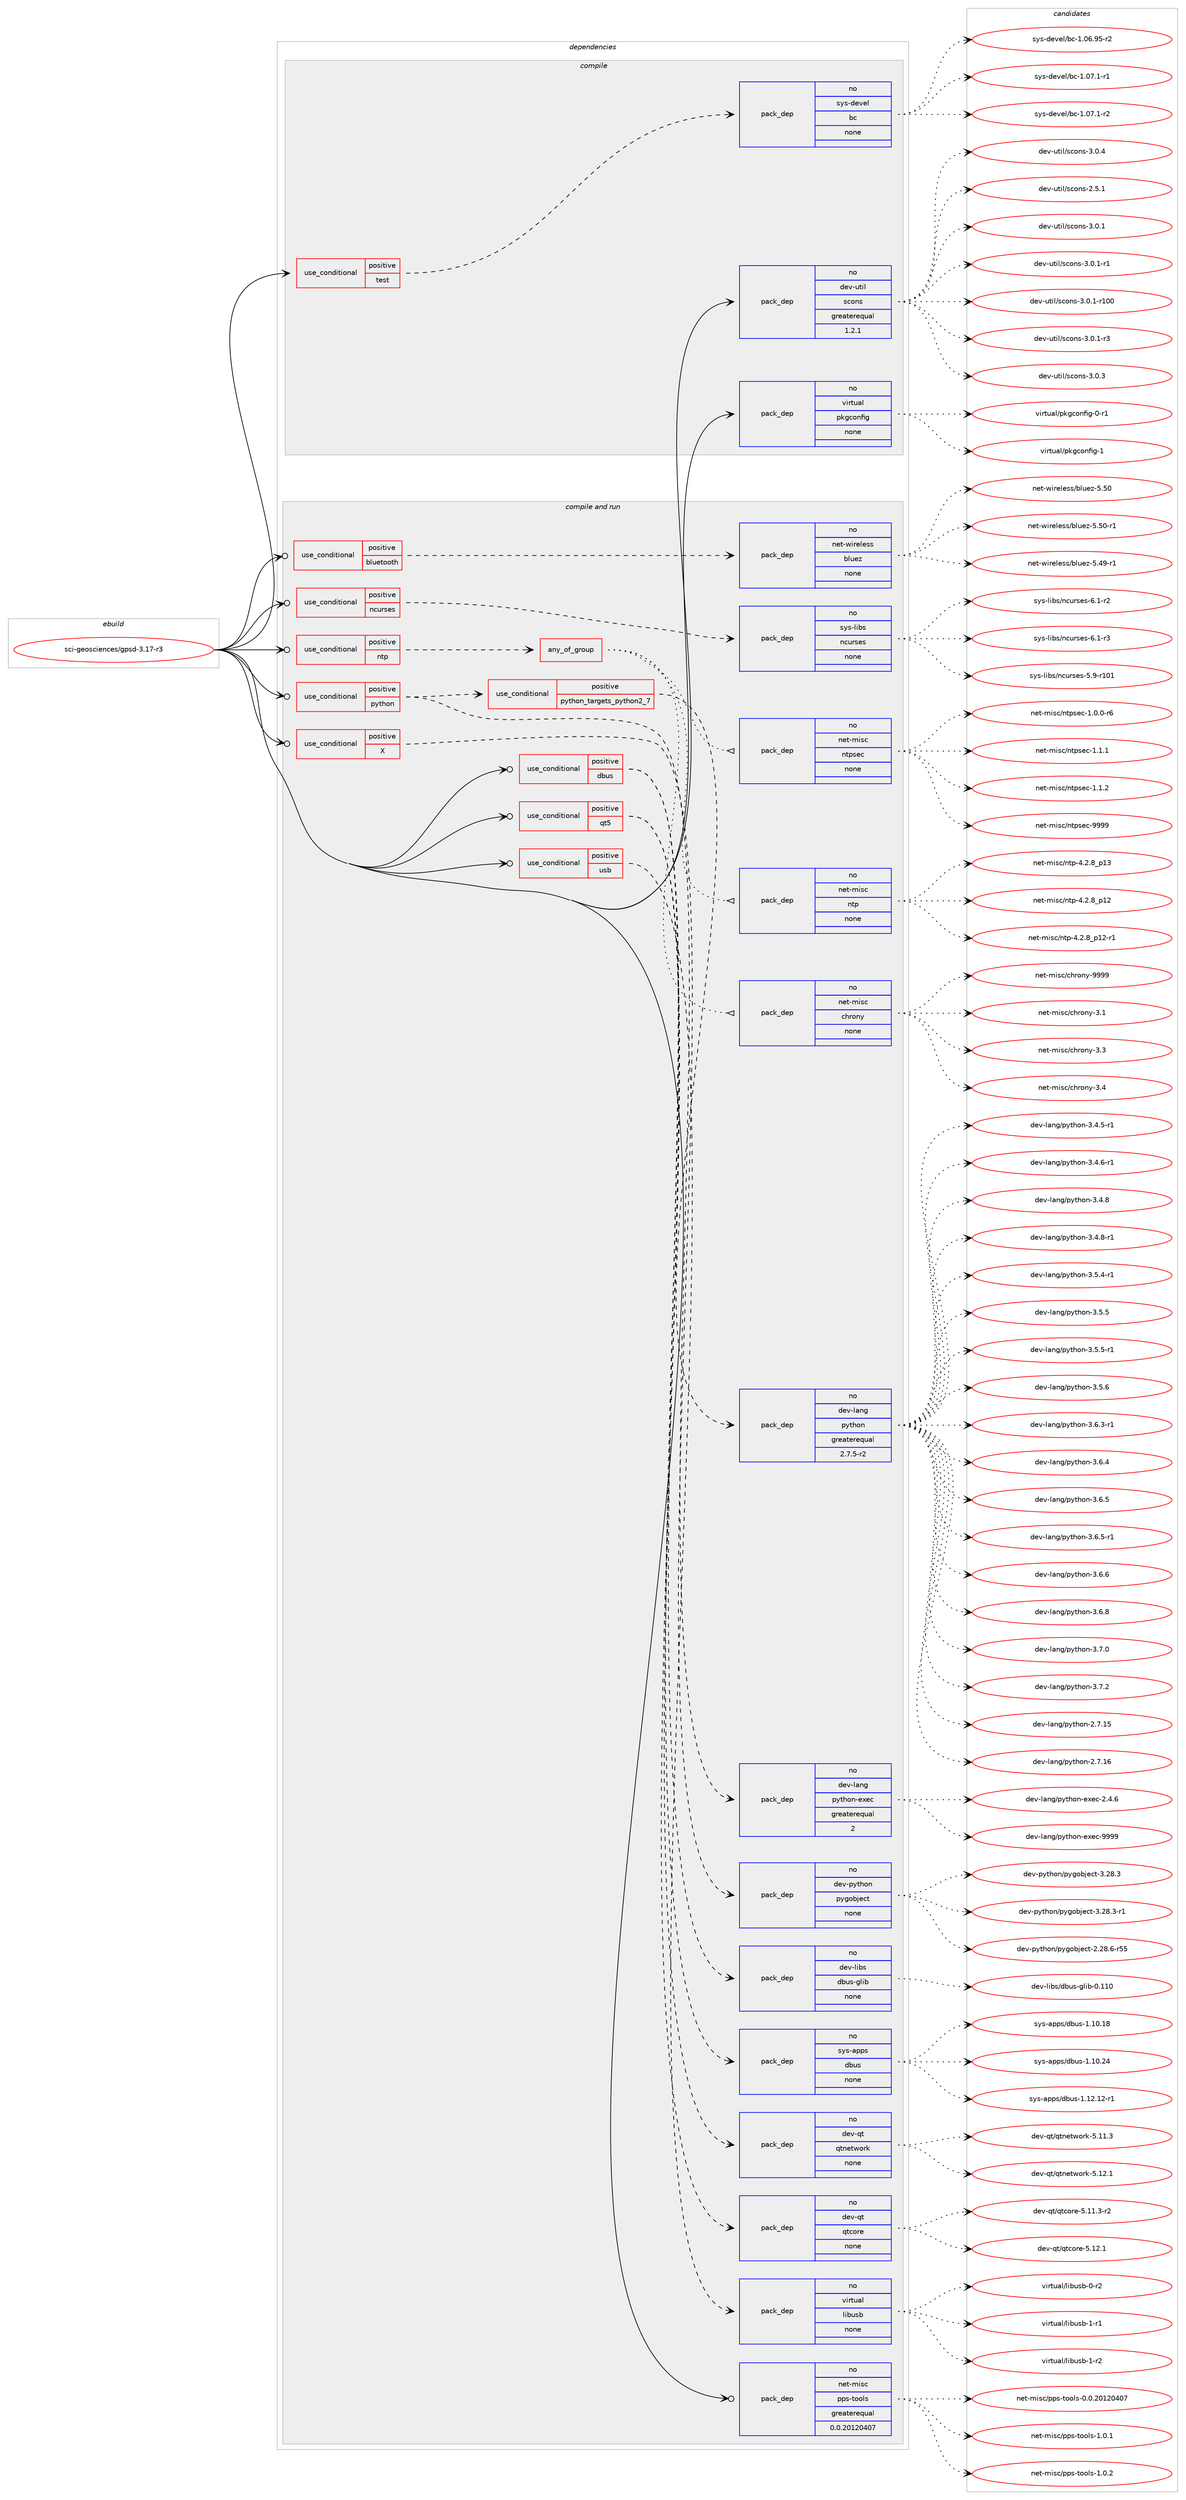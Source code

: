 digraph prolog {

# *************
# Graph options
# *************

newrank=true;
concentrate=true;
compound=true;
graph [rankdir=LR,fontname=Helvetica,fontsize=10,ranksep=1.5];#, ranksep=2.5, nodesep=0.2];
edge  [arrowhead=vee];
node  [fontname=Helvetica,fontsize=10];

# **********
# The ebuild
# **********

subgraph cluster_leftcol {
color=gray;
rank=same;
label=<<i>ebuild</i>>;
id [label="sci-geosciences/gpsd-3.17-r3", color=red, width=4, href="../sci-geosciences/gpsd-3.17-r3.svg"];
}

# ****************
# The dependencies
# ****************

subgraph cluster_midcol {
color=gray;
label=<<i>dependencies</i>>;
subgraph cluster_compile {
fillcolor="#eeeeee";
style=filled;
label=<<i>compile</i>>;
subgraph cond452726 {
dependency1690539 [label=<<TABLE BORDER="0" CELLBORDER="1" CELLSPACING="0" CELLPADDING="4"><TR><TD ROWSPAN="3" CELLPADDING="10">use_conditional</TD></TR><TR><TD>positive</TD></TR><TR><TD>test</TD></TR></TABLE>>, shape=none, color=red];
subgraph pack1210117 {
dependency1690540 [label=<<TABLE BORDER="0" CELLBORDER="1" CELLSPACING="0" CELLPADDING="4" WIDTH="220"><TR><TD ROWSPAN="6" CELLPADDING="30">pack_dep</TD></TR><TR><TD WIDTH="110">no</TD></TR><TR><TD>sys-devel</TD></TR><TR><TD>bc</TD></TR><TR><TD>none</TD></TR><TR><TD></TD></TR></TABLE>>, shape=none, color=blue];
}
dependency1690539:e -> dependency1690540:w [weight=20,style="dashed",arrowhead="vee"];
}
id:e -> dependency1690539:w [weight=20,style="solid",arrowhead="vee"];
subgraph pack1210118 {
dependency1690541 [label=<<TABLE BORDER="0" CELLBORDER="1" CELLSPACING="0" CELLPADDING="4" WIDTH="220"><TR><TD ROWSPAN="6" CELLPADDING="30">pack_dep</TD></TR><TR><TD WIDTH="110">no</TD></TR><TR><TD>dev-util</TD></TR><TR><TD>scons</TD></TR><TR><TD>greaterequal</TD></TR><TR><TD>1.2.1</TD></TR></TABLE>>, shape=none, color=blue];
}
id:e -> dependency1690541:w [weight=20,style="solid",arrowhead="vee"];
subgraph pack1210119 {
dependency1690542 [label=<<TABLE BORDER="0" CELLBORDER="1" CELLSPACING="0" CELLPADDING="4" WIDTH="220"><TR><TD ROWSPAN="6" CELLPADDING="30">pack_dep</TD></TR><TR><TD WIDTH="110">no</TD></TR><TR><TD>virtual</TD></TR><TR><TD>pkgconfig</TD></TR><TR><TD>none</TD></TR><TR><TD></TD></TR></TABLE>>, shape=none, color=blue];
}
id:e -> dependency1690542:w [weight=20,style="solid",arrowhead="vee"];
}
subgraph cluster_compileandrun {
fillcolor="#eeeeee";
style=filled;
label=<<i>compile and run</i>>;
subgraph cond452727 {
dependency1690543 [label=<<TABLE BORDER="0" CELLBORDER="1" CELLSPACING="0" CELLPADDING="4"><TR><TD ROWSPAN="3" CELLPADDING="10">use_conditional</TD></TR><TR><TD>positive</TD></TR><TR><TD>X</TD></TR></TABLE>>, shape=none, color=red];
subgraph pack1210120 {
dependency1690544 [label=<<TABLE BORDER="0" CELLBORDER="1" CELLSPACING="0" CELLPADDING="4" WIDTH="220"><TR><TD ROWSPAN="6" CELLPADDING="30">pack_dep</TD></TR><TR><TD WIDTH="110">no</TD></TR><TR><TD>dev-python</TD></TR><TR><TD>pygobject</TD></TR><TR><TD>none</TD></TR><TR><TD></TD></TR></TABLE>>, shape=none, color=blue];
}
dependency1690543:e -> dependency1690544:w [weight=20,style="dashed",arrowhead="vee"];
}
id:e -> dependency1690543:w [weight=20,style="solid",arrowhead="odotvee"];
subgraph cond452728 {
dependency1690545 [label=<<TABLE BORDER="0" CELLBORDER="1" CELLSPACING="0" CELLPADDING="4"><TR><TD ROWSPAN="3" CELLPADDING="10">use_conditional</TD></TR><TR><TD>positive</TD></TR><TR><TD>bluetooth</TD></TR></TABLE>>, shape=none, color=red];
subgraph pack1210121 {
dependency1690546 [label=<<TABLE BORDER="0" CELLBORDER="1" CELLSPACING="0" CELLPADDING="4" WIDTH="220"><TR><TD ROWSPAN="6" CELLPADDING="30">pack_dep</TD></TR><TR><TD WIDTH="110">no</TD></TR><TR><TD>net-wireless</TD></TR><TR><TD>bluez</TD></TR><TR><TD>none</TD></TR><TR><TD></TD></TR></TABLE>>, shape=none, color=blue];
}
dependency1690545:e -> dependency1690546:w [weight=20,style="dashed",arrowhead="vee"];
}
id:e -> dependency1690545:w [weight=20,style="solid",arrowhead="odotvee"];
subgraph cond452729 {
dependency1690547 [label=<<TABLE BORDER="0" CELLBORDER="1" CELLSPACING="0" CELLPADDING="4"><TR><TD ROWSPAN="3" CELLPADDING="10">use_conditional</TD></TR><TR><TD>positive</TD></TR><TR><TD>dbus</TD></TR></TABLE>>, shape=none, color=red];
subgraph pack1210122 {
dependency1690548 [label=<<TABLE BORDER="0" CELLBORDER="1" CELLSPACING="0" CELLPADDING="4" WIDTH="220"><TR><TD ROWSPAN="6" CELLPADDING="30">pack_dep</TD></TR><TR><TD WIDTH="110">no</TD></TR><TR><TD>sys-apps</TD></TR><TR><TD>dbus</TD></TR><TR><TD>none</TD></TR><TR><TD></TD></TR></TABLE>>, shape=none, color=blue];
}
dependency1690547:e -> dependency1690548:w [weight=20,style="dashed",arrowhead="vee"];
subgraph pack1210123 {
dependency1690549 [label=<<TABLE BORDER="0" CELLBORDER="1" CELLSPACING="0" CELLPADDING="4" WIDTH="220"><TR><TD ROWSPAN="6" CELLPADDING="30">pack_dep</TD></TR><TR><TD WIDTH="110">no</TD></TR><TR><TD>dev-libs</TD></TR><TR><TD>dbus-glib</TD></TR><TR><TD>none</TD></TR><TR><TD></TD></TR></TABLE>>, shape=none, color=blue];
}
dependency1690547:e -> dependency1690549:w [weight=20,style="dashed",arrowhead="vee"];
}
id:e -> dependency1690547:w [weight=20,style="solid",arrowhead="odotvee"];
subgraph cond452730 {
dependency1690550 [label=<<TABLE BORDER="0" CELLBORDER="1" CELLSPACING="0" CELLPADDING="4"><TR><TD ROWSPAN="3" CELLPADDING="10">use_conditional</TD></TR><TR><TD>positive</TD></TR><TR><TD>ncurses</TD></TR></TABLE>>, shape=none, color=red];
subgraph pack1210124 {
dependency1690551 [label=<<TABLE BORDER="0" CELLBORDER="1" CELLSPACING="0" CELLPADDING="4" WIDTH="220"><TR><TD ROWSPAN="6" CELLPADDING="30">pack_dep</TD></TR><TR><TD WIDTH="110">no</TD></TR><TR><TD>sys-libs</TD></TR><TR><TD>ncurses</TD></TR><TR><TD>none</TD></TR><TR><TD></TD></TR></TABLE>>, shape=none, color=blue];
}
dependency1690550:e -> dependency1690551:w [weight=20,style="dashed",arrowhead="vee"];
}
id:e -> dependency1690550:w [weight=20,style="solid",arrowhead="odotvee"];
subgraph cond452731 {
dependency1690552 [label=<<TABLE BORDER="0" CELLBORDER="1" CELLSPACING="0" CELLPADDING="4"><TR><TD ROWSPAN="3" CELLPADDING="10">use_conditional</TD></TR><TR><TD>positive</TD></TR><TR><TD>ntp</TD></TR></TABLE>>, shape=none, color=red];
subgraph any26844 {
dependency1690553 [label=<<TABLE BORDER="0" CELLBORDER="1" CELLSPACING="0" CELLPADDING="4"><TR><TD CELLPADDING="10">any_of_group</TD></TR></TABLE>>, shape=none, color=red];subgraph pack1210125 {
dependency1690554 [label=<<TABLE BORDER="0" CELLBORDER="1" CELLSPACING="0" CELLPADDING="4" WIDTH="220"><TR><TD ROWSPAN="6" CELLPADDING="30">pack_dep</TD></TR><TR><TD WIDTH="110">no</TD></TR><TR><TD>net-misc</TD></TR><TR><TD>ntp</TD></TR><TR><TD>none</TD></TR><TR><TD></TD></TR></TABLE>>, shape=none, color=blue];
}
dependency1690553:e -> dependency1690554:w [weight=20,style="dotted",arrowhead="oinv"];
subgraph pack1210126 {
dependency1690555 [label=<<TABLE BORDER="0" CELLBORDER="1" CELLSPACING="0" CELLPADDING="4" WIDTH="220"><TR><TD ROWSPAN="6" CELLPADDING="30">pack_dep</TD></TR><TR><TD WIDTH="110">no</TD></TR><TR><TD>net-misc</TD></TR><TR><TD>ntpsec</TD></TR><TR><TD>none</TD></TR><TR><TD></TD></TR></TABLE>>, shape=none, color=blue];
}
dependency1690553:e -> dependency1690555:w [weight=20,style="dotted",arrowhead="oinv"];
subgraph pack1210127 {
dependency1690556 [label=<<TABLE BORDER="0" CELLBORDER="1" CELLSPACING="0" CELLPADDING="4" WIDTH="220"><TR><TD ROWSPAN="6" CELLPADDING="30">pack_dep</TD></TR><TR><TD WIDTH="110">no</TD></TR><TR><TD>net-misc</TD></TR><TR><TD>chrony</TD></TR><TR><TD>none</TD></TR><TR><TD></TD></TR></TABLE>>, shape=none, color=blue];
}
dependency1690553:e -> dependency1690556:w [weight=20,style="dotted",arrowhead="oinv"];
}
dependency1690552:e -> dependency1690553:w [weight=20,style="dashed",arrowhead="vee"];
}
id:e -> dependency1690552:w [weight=20,style="solid",arrowhead="odotvee"];
subgraph cond452732 {
dependency1690557 [label=<<TABLE BORDER="0" CELLBORDER="1" CELLSPACING="0" CELLPADDING="4"><TR><TD ROWSPAN="3" CELLPADDING="10">use_conditional</TD></TR><TR><TD>positive</TD></TR><TR><TD>python</TD></TR></TABLE>>, shape=none, color=red];
subgraph cond452733 {
dependency1690558 [label=<<TABLE BORDER="0" CELLBORDER="1" CELLSPACING="0" CELLPADDING="4"><TR><TD ROWSPAN="3" CELLPADDING="10">use_conditional</TD></TR><TR><TD>positive</TD></TR><TR><TD>python_targets_python2_7</TD></TR></TABLE>>, shape=none, color=red];
subgraph pack1210128 {
dependency1690559 [label=<<TABLE BORDER="0" CELLBORDER="1" CELLSPACING="0" CELLPADDING="4" WIDTH="220"><TR><TD ROWSPAN="6" CELLPADDING="30">pack_dep</TD></TR><TR><TD WIDTH="110">no</TD></TR><TR><TD>dev-lang</TD></TR><TR><TD>python</TD></TR><TR><TD>greaterequal</TD></TR><TR><TD>2.7.5-r2</TD></TR></TABLE>>, shape=none, color=blue];
}
dependency1690558:e -> dependency1690559:w [weight=20,style="dashed",arrowhead="vee"];
}
dependency1690557:e -> dependency1690558:w [weight=20,style="dashed",arrowhead="vee"];
subgraph pack1210129 {
dependency1690560 [label=<<TABLE BORDER="0" CELLBORDER="1" CELLSPACING="0" CELLPADDING="4" WIDTH="220"><TR><TD ROWSPAN="6" CELLPADDING="30">pack_dep</TD></TR><TR><TD WIDTH="110">no</TD></TR><TR><TD>dev-lang</TD></TR><TR><TD>python-exec</TD></TR><TR><TD>greaterequal</TD></TR><TR><TD>2</TD></TR></TABLE>>, shape=none, color=blue];
}
dependency1690557:e -> dependency1690560:w [weight=20,style="dashed",arrowhead="vee"];
}
id:e -> dependency1690557:w [weight=20,style="solid",arrowhead="odotvee"];
subgraph cond452734 {
dependency1690561 [label=<<TABLE BORDER="0" CELLBORDER="1" CELLSPACING="0" CELLPADDING="4"><TR><TD ROWSPAN="3" CELLPADDING="10">use_conditional</TD></TR><TR><TD>positive</TD></TR><TR><TD>qt5</TD></TR></TABLE>>, shape=none, color=red];
subgraph pack1210130 {
dependency1690562 [label=<<TABLE BORDER="0" CELLBORDER="1" CELLSPACING="0" CELLPADDING="4" WIDTH="220"><TR><TD ROWSPAN="6" CELLPADDING="30">pack_dep</TD></TR><TR><TD WIDTH="110">no</TD></TR><TR><TD>dev-qt</TD></TR><TR><TD>qtcore</TD></TR><TR><TD>none</TD></TR><TR><TD></TD></TR></TABLE>>, shape=none, color=blue];
}
dependency1690561:e -> dependency1690562:w [weight=20,style="dashed",arrowhead="vee"];
subgraph pack1210131 {
dependency1690563 [label=<<TABLE BORDER="0" CELLBORDER="1" CELLSPACING="0" CELLPADDING="4" WIDTH="220"><TR><TD ROWSPAN="6" CELLPADDING="30">pack_dep</TD></TR><TR><TD WIDTH="110">no</TD></TR><TR><TD>dev-qt</TD></TR><TR><TD>qtnetwork</TD></TR><TR><TD>none</TD></TR><TR><TD></TD></TR></TABLE>>, shape=none, color=blue];
}
dependency1690561:e -> dependency1690563:w [weight=20,style="dashed",arrowhead="vee"];
}
id:e -> dependency1690561:w [weight=20,style="solid",arrowhead="odotvee"];
subgraph cond452735 {
dependency1690564 [label=<<TABLE BORDER="0" CELLBORDER="1" CELLSPACING="0" CELLPADDING="4"><TR><TD ROWSPAN="3" CELLPADDING="10">use_conditional</TD></TR><TR><TD>positive</TD></TR><TR><TD>usb</TD></TR></TABLE>>, shape=none, color=red];
subgraph pack1210132 {
dependency1690565 [label=<<TABLE BORDER="0" CELLBORDER="1" CELLSPACING="0" CELLPADDING="4" WIDTH="220"><TR><TD ROWSPAN="6" CELLPADDING="30">pack_dep</TD></TR><TR><TD WIDTH="110">no</TD></TR><TR><TD>virtual</TD></TR><TR><TD>libusb</TD></TR><TR><TD>none</TD></TR><TR><TD></TD></TR></TABLE>>, shape=none, color=blue];
}
dependency1690564:e -> dependency1690565:w [weight=20,style="dashed",arrowhead="vee"];
}
id:e -> dependency1690564:w [weight=20,style="solid",arrowhead="odotvee"];
subgraph pack1210133 {
dependency1690566 [label=<<TABLE BORDER="0" CELLBORDER="1" CELLSPACING="0" CELLPADDING="4" WIDTH="220"><TR><TD ROWSPAN="6" CELLPADDING="30">pack_dep</TD></TR><TR><TD WIDTH="110">no</TD></TR><TR><TD>net-misc</TD></TR><TR><TD>pps-tools</TD></TR><TR><TD>greaterequal</TD></TR><TR><TD>0.0.20120407</TD></TR></TABLE>>, shape=none, color=blue];
}
id:e -> dependency1690566:w [weight=20,style="solid",arrowhead="odotvee"];
}
subgraph cluster_run {
fillcolor="#eeeeee";
style=filled;
label=<<i>run</i>>;
}
}

# **************
# The candidates
# **************

subgraph cluster_choices {
rank=same;
color=gray;
label=<<i>candidates</i>>;

subgraph choice1210117 {
color=black;
nodesep=1;
choice1151211154510010111810110847989945494648544657534511450 [label="sys-devel/bc-1.06.95-r2", color=red, width=4,href="../sys-devel/bc-1.06.95-r2.svg"];
choice11512111545100101118101108479899454946485546494511449 [label="sys-devel/bc-1.07.1-r1", color=red, width=4,href="../sys-devel/bc-1.07.1-r1.svg"];
choice11512111545100101118101108479899454946485546494511450 [label="sys-devel/bc-1.07.1-r2", color=red, width=4,href="../sys-devel/bc-1.07.1-r2.svg"];
dependency1690540:e -> choice1151211154510010111810110847989945494648544657534511450:w [style=dotted,weight="100"];
dependency1690540:e -> choice11512111545100101118101108479899454946485546494511449:w [style=dotted,weight="100"];
dependency1690540:e -> choice11512111545100101118101108479899454946485546494511450:w [style=dotted,weight="100"];
}
subgraph choice1210118 {
color=black;
nodesep=1;
choice100101118451171161051084711599111110115455046534649 [label="dev-util/scons-2.5.1", color=red, width=4,href="../dev-util/scons-2.5.1.svg"];
choice100101118451171161051084711599111110115455146484649 [label="dev-util/scons-3.0.1", color=red, width=4,href="../dev-util/scons-3.0.1.svg"];
choice1001011184511711610510847115991111101154551464846494511449 [label="dev-util/scons-3.0.1-r1", color=red, width=4,href="../dev-util/scons-3.0.1-r1.svg"];
choice10010111845117116105108471159911111011545514648464945114494848 [label="dev-util/scons-3.0.1-r100", color=red, width=4,href="../dev-util/scons-3.0.1-r100.svg"];
choice1001011184511711610510847115991111101154551464846494511451 [label="dev-util/scons-3.0.1-r3", color=red, width=4,href="../dev-util/scons-3.0.1-r3.svg"];
choice100101118451171161051084711599111110115455146484651 [label="dev-util/scons-3.0.3", color=red, width=4,href="../dev-util/scons-3.0.3.svg"];
choice100101118451171161051084711599111110115455146484652 [label="dev-util/scons-3.0.4", color=red, width=4,href="../dev-util/scons-3.0.4.svg"];
dependency1690541:e -> choice100101118451171161051084711599111110115455046534649:w [style=dotted,weight="100"];
dependency1690541:e -> choice100101118451171161051084711599111110115455146484649:w [style=dotted,weight="100"];
dependency1690541:e -> choice1001011184511711610510847115991111101154551464846494511449:w [style=dotted,weight="100"];
dependency1690541:e -> choice10010111845117116105108471159911111011545514648464945114494848:w [style=dotted,weight="100"];
dependency1690541:e -> choice1001011184511711610510847115991111101154551464846494511451:w [style=dotted,weight="100"];
dependency1690541:e -> choice100101118451171161051084711599111110115455146484651:w [style=dotted,weight="100"];
dependency1690541:e -> choice100101118451171161051084711599111110115455146484652:w [style=dotted,weight="100"];
}
subgraph choice1210119 {
color=black;
nodesep=1;
choice11810511411611797108471121071039911111010210510345484511449 [label="virtual/pkgconfig-0-r1", color=red, width=4,href="../virtual/pkgconfig-0-r1.svg"];
choice1181051141161179710847112107103991111101021051034549 [label="virtual/pkgconfig-1", color=red, width=4,href="../virtual/pkgconfig-1.svg"];
dependency1690542:e -> choice11810511411611797108471121071039911111010210510345484511449:w [style=dotted,weight="100"];
dependency1690542:e -> choice1181051141161179710847112107103991111101021051034549:w [style=dotted,weight="100"];
}
subgraph choice1210120 {
color=black;
nodesep=1;
choice1001011184511212111610411111047112121103111981061019911645504650564654451145353 [label="dev-python/pygobject-2.28.6-r55", color=red, width=4,href="../dev-python/pygobject-2.28.6-r55.svg"];
choice1001011184511212111610411111047112121103111981061019911645514650564651 [label="dev-python/pygobject-3.28.3", color=red, width=4,href="../dev-python/pygobject-3.28.3.svg"];
choice10010111845112121116104111110471121211031119810610199116455146505646514511449 [label="dev-python/pygobject-3.28.3-r1", color=red, width=4,href="../dev-python/pygobject-3.28.3-r1.svg"];
dependency1690544:e -> choice1001011184511212111610411111047112121103111981061019911645504650564654451145353:w [style=dotted,weight="100"];
dependency1690544:e -> choice1001011184511212111610411111047112121103111981061019911645514650564651:w [style=dotted,weight="100"];
dependency1690544:e -> choice10010111845112121116104111110471121211031119810610199116455146505646514511449:w [style=dotted,weight="100"];
}
subgraph choice1210121 {
color=black;
nodesep=1;
choice11010111645119105114101108101115115479810811710112245534652574511449 [label="net-wireless/bluez-5.49-r1", color=red, width=4,href="../net-wireless/bluez-5.49-r1.svg"];
choice1101011164511910511410110810111511547981081171011224553465348 [label="net-wireless/bluez-5.50", color=red, width=4,href="../net-wireless/bluez-5.50.svg"];
choice11010111645119105114101108101115115479810811710112245534653484511449 [label="net-wireless/bluez-5.50-r1", color=red, width=4,href="../net-wireless/bluez-5.50-r1.svg"];
dependency1690546:e -> choice11010111645119105114101108101115115479810811710112245534652574511449:w [style=dotted,weight="100"];
dependency1690546:e -> choice1101011164511910511410110810111511547981081171011224553465348:w [style=dotted,weight="100"];
dependency1690546:e -> choice11010111645119105114101108101115115479810811710112245534653484511449:w [style=dotted,weight="100"];
}
subgraph choice1210122 {
color=black;
nodesep=1;
choice115121115459711211211547100981171154549464948464956 [label="sys-apps/dbus-1.10.18", color=red, width=4,href="../sys-apps/dbus-1.10.18.svg"];
choice115121115459711211211547100981171154549464948465052 [label="sys-apps/dbus-1.10.24", color=red, width=4,href="../sys-apps/dbus-1.10.24.svg"];
choice1151211154597112112115471009811711545494649504649504511449 [label="sys-apps/dbus-1.12.12-r1", color=red, width=4,href="../sys-apps/dbus-1.12.12-r1.svg"];
dependency1690548:e -> choice115121115459711211211547100981171154549464948464956:w [style=dotted,weight="100"];
dependency1690548:e -> choice115121115459711211211547100981171154549464948465052:w [style=dotted,weight="100"];
dependency1690548:e -> choice1151211154597112112115471009811711545494649504649504511449:w [style=dotted,weight="100"];
}
subgraph choice1210123 {
color=black;
nodesep=1;
choice100101118451081059811547100981171154510310810598454846494948 [label="dev-libs/dbus-glib-0.110", color=red, width=4,href="../dev-libs/dbus-glib-0.110.svg"];
dependency1690549:e -> choice100101118451081059811547100981171154510310810598454846494948:w [style=dotted,weight="100"];
}
subgraph choice1210124 {
color=black;
nodesep=1;
choice115121115451081059811547110991171141151011154553465745114494849 [label="sys-libs/ncurses-5.9-r101", color=red, width=4,href="../sys-libs/ncurses-5.9-r101.svg"];
choice11512111545108105981154711099117114115101115455446494511450 [label="sys-libs/ncurses-6.1-r2", color=red, width=4,href="../sys-libs/ncurses-6.1-r2.svg"];
choice11512111545108105981154711099117114115101115455446494511451 [label="sys-libs/ncurses-6.1-r3", color=red, width=4,href="../sys-libs/ncurses-6.1-r3.svg"];
dependency1690551:e -> choice115121115451081059811547110991171141151011154553465745114494849:w [style=dotted,weight="100"];
dependency1690551:e -> choice11512111545108105981154711099117114115101115455446494511450:w [style=dotted,weight="100"];
dependency1690551:e -> choice11512111545108105981154711099117114115101115455446494511451:w [style=dotted,weight="100"];
}
subgraph choice1210125 {
color=black;
nodesep=1;
choice110101116451091051159947110116112455246504656951124950 [label="net-misc/ntp-4.2.8_p12", color=red, width=4,href="../net-misc/ntp-4.2.8_p12.svg"];
choice1101011164510910511599471101161124552465046569511249504511449 [label="net-misc/ntp-4.2.8_p12-r1", color=red, width=4,href="../net-misc/ntp-4.2.8_p12-r1.svg"];
choice110101116451091051159947110116112455246504656951124951 [label="net-misc/ntp-4.2.8_p13", color=red, width=4,href="../net-misc/ntp-4.2.8_p13.svg"];
dependency1690554:e -> choice110101116451091051159947110116112455246504656951124950:w [style=dotted,weight="100"];
dependency1690554:e -> choice1101011164510910511599471101161124552465046569511249504511449:w [style=dotted,weight="100"];
dependency1690554:e -> choice110101116451091051159947110116112455246504656951124951:w [style=dotted,weight="100"];
}
subgraph choice1210126 {
color=black;
nodesep=1;
choice110101116451091051159947110116112115101994549464846484511454 [label="net-misc/ntpsec-1.0.0-r6", color=red, width=4,href="../net-misc/ntpsec-1.0.0-r6.svg"];
choice11010111645109105115994711011611211510199454946494649 [label="net-misc/ntpsec-1.1.1", color=red, width=4,href="../net-misc/ntpsec-1.1.1.svg"];
choice11010111645109105115994711011611211510199454946494650 [label="net-misc/ntpsec-1.1.2", color=red, width=4,href="../net-misc/ntpsec-1.1.2.svg"];
choice110101116451091051159947110116112115101994557575757 [label="net-misc/ntpsec-9999", color=red, width=4,href="../net-misc/ntpsec-9999.svg"];
dependency1690555:e -> choice110101116451091051159947110116112115101994549464846484511454:w [style=dotted,weight="100"];
dependency1690555:e -> choice11010111645109105115994711011611211510199454946494649:w [style=dotted,weight="100"];
dependency1690555:e -> choice11010111645109105115994711011611211510199454946494650:w [style=dotted,weight="100"];
dependency1690555:e -> choice110101116451091051159947110116112115101994557575757:w [style=dotted,weight="100"];
}
subgraph choice1210127 {
color=black;
nodesep=1;
choice1101011164510910511599479910411411111012145514649 [label="net-misc/chrony-3.1", color=red, width=4,href="../net-misc/chrony-3.1.svg"];
choice1101011164510910511599479910411411111012145514651 [label="net-misc/chrony-3.3", color=red, width=4,href="../net-misc/chrony-3.3.svg"];
choice1101011164510910511599479910411411111012145514652 [label="net-misc/chrony-3.4", color=red, width=4,href="../net-misc/chrony-3.4.svg"];
choice110101116451091051159947991041141111101214557575757 [label="net-misc/chrony-9999", color=red, width=4,href="../net-misc/chrony-9999.svg"];
dependency1690556:e -> choice1101011164510910511599479910411411111012145514649:w [style=dotted,weight="100"];
dependency1690556:e -> choice1101011164510910511599479910411411111012145514651:w [style=dotted,weight="100"];
dependency1690556:e -> choice1101011164510910511599479910411411111012145514652:w [style=dotted,weight="100"];
dependency1690556:e -> choice110101116451091051159947991041141111101214557575757:w [style=dotted,weight="100"];
}
subgraph choice1210128 {
color=black;
nodesep=1;
choice10010111845108971101034711212111610411111045504655464953 [label="dev-lang/python-2.7.15", color=red, width=4,href="../dev-lang/python-2.7.15.svg"];
choice10010111845108971101034711212111610411111045504655464954 [label="dev-lang/python-2.7.16", color=red, width=4,href="../dev-lang/python-2.7.16.svg"];
choice1001011184510897110103471121211161041111104551465246534511449 [label="dev-lang/python-3.4.5-r1", color=red, width=4,href="../dev-lang/python-3.4.5-r1.svg"];
choice1001011184510897110103471121211161041111104551465246544511449 [label="dev-lang/python-3.4.6-r1", color=red, width=4,href="../dev-lang/python-3.4.6-r1.svg"];
choice100101118451089711010347112121116104111110455146524656 [label="dev-lang/python-3.4.8", color=red, width=4,href="../dev-lang/python-3.4.8.svg"];
choice1001011184510897110103471121211161041111104551465246564511449 [label="dev-lang/python-3.4.8-r1", color=red, width=4,href="../dev-lang/python-3.4.8-r1.svg"];
choice1001011184510897110103471121211161041111104551465346524511449 [label="dev-lang/python-3.5.4-r1", color=red, width=4,href="../dev-lang/python-3.5.4-r1.svg"];
choice100101118451089711010347112121116104111110455146534653 [label="dev-lang/python-3.5.5", color=red, width=4,href="../dev-lang/python-3.5.5.svg"];
choice1001011184510897110103471121211161041111104551465346534511449 [label="dev-lang/python-3.5.5-r1", color=red, width=4,href="../dev-lang/python-3.5.5-r1.svg"];
choice100101118451089711010347112121116104111110455146534654 [label="dev-lang/python-3.5.6", color=red, width=4,href="../dev-lang/python-3.5.6.svg"];
choice1001011184510897110103471121211161041111104551465446514511449 [label="dev-lang/python-3.6.3-r1", color=red, width=4,href="../dev-lang/python-3.6.3-r1.svg"];
choice100101118451089711010347112121116104111110455146544652 [label="dev-lang/python-3.6.4", color=red, width=4,href="../dev-lang/python-3.6.4.svg"];
choice100101118451089711010347112121116104111110455146544653 [label="dev-lang/python-3.6.5", color=red, width=4,href="../dev-lang/python-3.6.5.svg"];
choice1001011184510897110103471121211161041111104551465446534511449 [label="dev-lang/python-3.6.5-r1", color=red, width=4,href="../dev-lang/python-3.6.5-r1.svg"];
choice100101118451089711010347112121116104111110455146544654 [label="dev-lang/python-3.6.6", color=red, width=4,href="../dev-lang/python-3.6.6.svg"];
choice100101118451089711010347112121116104111110455146544656 [label="dev-lang/python-3.6.8", color=red, width=4,href="../dev-lang/python-3.6.8.svg"];
choice100101118451089711010347112121116104111110455146554648 [label="dev-lang/python-3.7.0", color=red, width=4,href="../dev-lang/python-3.7.0.svg"];
choice100101118451089711010347112121116104111110455146554650 [label="dev-lang/python-3.7.2", color=red, width=4,href="../dev-lang/python-3.7.2.svg"];
dependency1690559:e -> choice10010111845108971101034711212111610411111045504655464953:w [style=dotted,weight="100"];
dependency1690559:e -> choice10010111845108971101034711212111610411111045504655464954:w [style=dotted,weight="100"];
dependency1690559:e -> choice1001011184510897110103471121211161041111104551465246534511449:w [style=dotted,weight="100"];
dependency1690559:e -> choice1001011184510897110103471121211161041111104551465246544511449:w [style=dotted,weight="100"];
dependency1690559:e -> choice100101118451089711010347112121116104111110455146524656:w [style=dotted,weight="100"];
dependency1690559:e -> choice1001011184510897110103471121211161041111104551465246564511449:w [style=dotted,weight="100"];
dependency1690559:e -> choice1001011184510897110103471121211161041111104551465346524511449:w [style=dotted,weight="100"];
dependency1690559:e -> choice100101118451089711010347112121116104111110455146534653:w [style=dotted,weight="100"];
dependency1690559:e -> choice1001011184510897110103471121211161041111104551465346534511449:w [style=dotted,weight="100"];
dependency1690559:e -> choice100101118451089711010347112121116104111110455146534654:w [style=dotted,weight="100"];
dependency1690559:e -> choice1001011184510897110103471121211161041111104551465446514511449:w [style=dotted,weight="100"];
dependency1690559:e -> choice100101118451089711010347112121116104111110455146544652:w [style=dotted,weight="100"];
dependency1690559:e -> choice100101118451089711010347112121116104111110455146544653:w [style=dotted,weight="100"];
dependency1690559:e -> choice1001011184510897110103471121211161041111104551465446534511449:w [style=dotted,weight="100"];
dependency1690559:e -> choice100101118451089711010347112121116104111110455146544654:w [style=dotted,weight="100"];
dependency1690559:e -> choice100101118451089711010347112121116104111110455146544656:w [style=dotted,weight="100"];
dependency1690559:e -> choice100101118451089711010347112121116104111110455146554648:w [style=dotted,weight="100"];
dependency1690559:e -> choice100101118451089711010347112121116104111110455146554650:w [style=dotted,weight="100"];
}
subgraph choice1210129 {
color=black;
nodesep=1;
choice1001011184510897110103471121211161041111104510112010199455046524654 [label="dev-lang/python-exec-2.4.6", color=red, width=4,href="../dev-lang/python-exec-2.4.6.svg"];
choice10010111845108971101034711212111610411111045101120101994557575757 [label="dev-lang/python-exec-9999", color=red, width=4,href="../dev-lang/python-exec-9999.svg"];
dependency1690560:e -> choice1001011184510897110103471121211161041111104510112010199455046524654:w [style=dotted,weight="100"];
dependency1690560:e -> choice10010111845108971101034711212111610411111045101120101994557575757:w [style=dotted,weight="100"];
}
subgraph choice1210130 {
color=black;
nodesep=1;
choice100101118451131164711311699111114101455346494946514511450 [label="dev-qt/qtcore-5.11.3-r2", color=red, width=4,href="../dev-qt/qtcore-5.11.3-r2.svg"];
choice10010111845113116471131169911111410145534649504649 [label="dev-qt/qtcore-5.12.1", color=red, width=4,href="../dev-qt/qtcore-5.12.1.svg"];
dependency1690562:e -> choice100101118451131164711311699111114101455346494946514511450:w [style=dotted,weight="100"];
dependency1690562:e -> choice10010111845113116471131169911111410145534649504649:w [style=dotted,weight="100"];
}
subgraph choice1210131 {
color=black;
nodesep=1;
choice100101118451131164711311611010111611911111410745534649494651 [label="dev-qt/qtnetwork-5.11.3", color=red, width=4,href="../dev-qt/qtnetwork-5.11.3.svg"];
choice100101118451131164711311611010111611911111410745534649504649 [label="dev-qt/qtnetwork-5.12.1", color=red, width=4,href="../dev-qt/qtnetwork-5.12.1.svg"];
dependency1690563:e -> choice100101118451131164711311611010111611911111410745534649494651:w [style=dotted,weight="100"];
dependency1690563:e -> choice100101118451131164711311611010111611911111410745534649504649:w [style=dotted,weight="100"];
}
subgraph choice1210132 {
color=black;
nodesep=1;
choice1181051141161179710847108105981171159845484511450 [label="virtual/libusb-0-r2", color=red, width=4,href="../virtual/libusb-0-r2.svg"];
choice1181051141161179710847108105981171159845494511449 [label="virtual/libusb-1-r1", color=red, width=4,href="../virtual/libusb-1-r1.svg"];
choice1181051141161179710847108105981171159845494511450 [label="virtual/libusb-1-r2", color=red, width=4,href="../virtual/libusb-1-r2.svg"];
dependency1690565:e -> choice1181051141161179710847108105981171159845484511450:w [style=dotted,weight="100"];
dependency1690565:e -> choice1181051141161179710847108105981171159845494511449:w [style=dotted,weight="100"];
dependency1690565:e -> choice1181051141161179710847108105981171159845494511450:w [style=dotted,weight="100"];
}
subgraph choice1210133 {
color=black;
nodesep=1;
choice1101011164510910511599471121121154511611111110811545484648465048495048524855 [label="net-misc/pps-tools-0.0.20120407", color=red, width=4,href="../net-misc/pps-tools-0.0.20120407.svg"];
choice11010111645109105115994711211211545116111111108115454946484649 [label="net-misc/pps-tools-1.0.1", color=red, width=4,href="../net-misc/pps-tools-1.0.1.svg"];
choice11010111645109105115994711211211545116111111108115454946484650 [label="net-misc/pps-tools-1.0.2", color=red, width=4,href="../net-misc/pps-tools-1.0.2.svg"];
dependency1690566:e -> choice1101011164510910511599471121121154511611111110811545484648465048495048524855:w [style=dotted,weight="100"];
dependency1690566:e -> choice11010111645109105115994711211211545116111111108115454946484649:w [style=dotted,weight="100"];
dependency1690566:e -> choice11010111645109105115994711211211545116111111108115454946484650:w [style=dotted,weight="100"];
}
}

}
